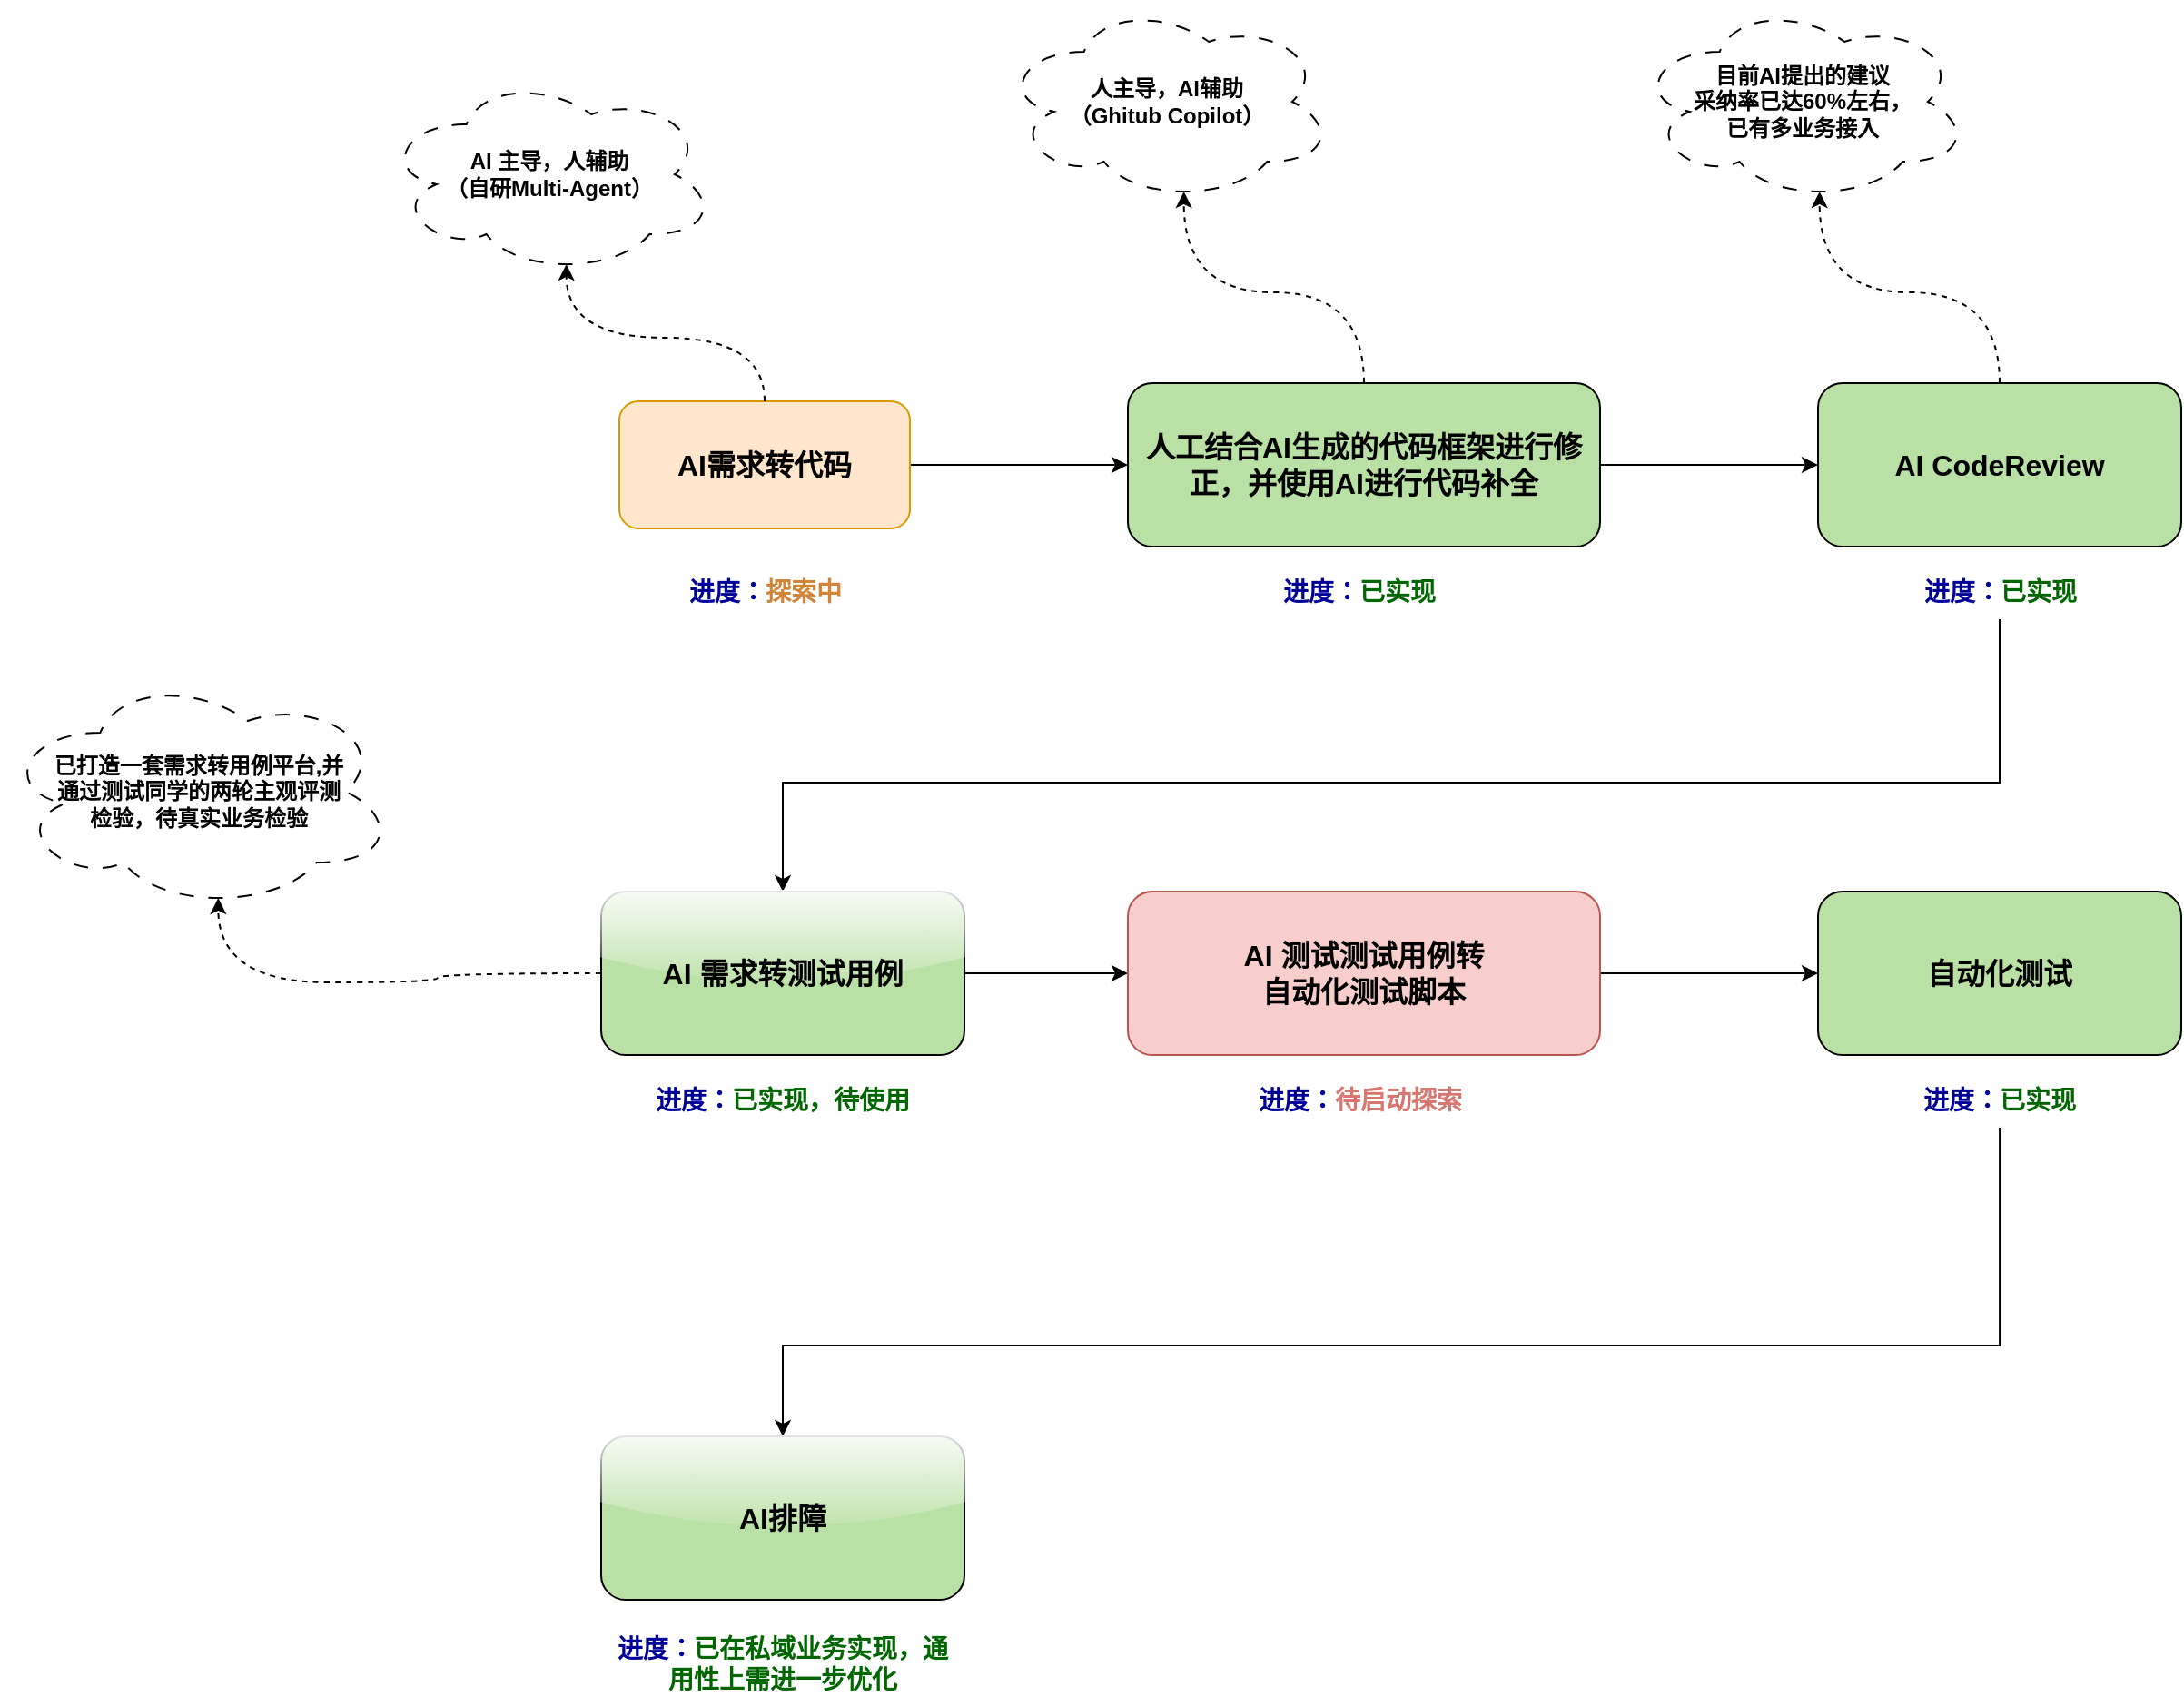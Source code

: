 <mxfile version="24.8.6">
  <diagram name="第 1 页" id="r8n0otCuOx0sQn8kWmIR">
    <mxGraphModel dx="2069" dy="785" grid="1" gridSize="10" guides="1" tooltips="1" connect="1" arrows="1" fold="1" page="1" pageScale="1" pageWidth="827" pageHeight="1169" math="0" shadow="0">
      <root>
        <mxCell id="0" />
        <mxCell id="1" parent="0" />
        <mxCell id="DQfAdSFWjcPZuRLwrpEE-6" style="edgeStyle=orthogonalEdgeStyle;rounded=0;orthogonalLoop=1;jettySize=auto;html=1;entryX=0;entryY=0.5;entryDx=0;entryDy=0;" edge="1" parent="1" source="DQfAdSFWjcPZuRLwrpEE-1" target="DQfAdSFWjcPZuRLwrpEE-5">
          <mxGeometry relative="1" as="geometry" />
        </mxCell>
        <mxCell id="DQfAdSFWjcPZuRLwrpEE-1" value="AI需求转代码" style="rounded=1;whiteSpace=wrap;html=1;fillColor=#ffe6cc;fontSize=16;fontStyle=1;strokeColor=#d79b00;" vertex="1" parent="1">
          <mxGeometry x="60" y="260" width="160" height="70" as="geometry" />
        </mxCell>
        <mxCell id="DQfAdSFWjcPZuRLwrpEE-3" value="&lt;b&gt;AI 主导，人辅助&lt;br&gt;（自研Multi-Agent）&lt;/b&gt;" style="ellipse;shape=cloud;whiteSpace=wrap;html=1;align=center;dashed=1;dashPattern=8 8;" vertex="1" parent="1">
          <mxGeometry x="-70" y="80" width="183.33" height="110" as="geometry" />
        </mxCell>
        <mxCell id="DQfAdSFWjcPZuRLwrpEE-4" style="edgeStyle=orthogonalEdgeStyle;rounded=0;orthogonalLoop=1;jettySize=auto;html=1;entryX=0.55;entryY=0.95;entryDx=0;entryDy=0;entryPerimeter=0;curved=1;dashed=1;" edge="1" parent="1" source="DQfAdSFWjcPZuRLwrpEE-1" target="DQfAdSFWjcPZuRLwrpEE-3">
          <mxGeometry relative="1" as="geometry" />
        </mxCell>
        <mxCell id="DQfAdSFWjcPZuRLwrpEE-13" style="edgeStyle=orthogonalEdgeStyle;rounded=0;orthogonalLoop=1;jettySize=auto;html=1;entryX=0;entryY=0.5;entryDx=0;entryDy=0;" edge="1" parent="1" source="DQfAdSFWjcPZuRLwrpEE-5" target="DQfAdSFWjcPZuRLwrpEE-11">
          <mxGeometry relative="1" as="geometry" />
        </mxCell>
        <mxCell id="DQfAdSFWjcPZuRLwrpEE-5" value="人工结合AI生成的代码框架进行修正，并使用AI进行代码补全" style="rounded=1;whiteSpace=wrap;html=1;fillColor=#B9E0A5;fontSize=16;fontStyle=1" vertex="1" parent="1">
          <mxGeometry x="340" y="250" width="260" height="90" as="geometry" />
        </mxCell>
        <mxCell id="DQfAdSFWjcPZuRLwrpEE-7" value="&lt;b&gt;人主导，AI辅助&lt;br&gt;（Ghitub Copilot）&lt;/b&gt;" style="ellipse;shape=cloud;whiteSpace=wrap;html=1;align=center;dashed=1;dashPattern=8 8;" vertex="1" parent="1">
          <mxGeometry x="270" y="40" width="183.33" height="110" as="geometry" />
        </mxCell>
        <mxCell id="DQfAdSFWjcPZuRLwrpEE-8" style="edgeStyle=orthogonalEdgeStyle;rounded=0;orthogonalLoop=1;jettySize=auto;html=1;entryX=0.55;entryY=0.95;entryDx=0;entryDy=0;entryPerimeter=0;curved=1;dashed=1;" edge="1" parent="1" source="DQfAdSFWjcPZuRLwrpEE-5" target="DQfAdSFWjcPZuRLwrpEE-7">
          <mxGeometry relative="1" as="geometry" />
        </mxCell>
        <mxCell id="DQfAdSFWjcPZuRLwrpEE-9" value="&lt;b style=&quot;font-size: 14px;&quot;&gt;&lt;font style=&quot;font-size: 14px;&quot; color=&quot;#000099&quot;&gt;进度：&lt;/font&gt;&lt;font color=&quot;#d08539&quot; style=&quot;font-size: 14px;&quot;&gt;探索中&lt;/font&gt;&lt;/b&gt;" style="text;html=1;align=center;verticalAlign=middle;whiteSpace=wrap;rounded=0;fontSize=14;" vertex="1" parent="1">
          <mxGeometry x="86.5" y="350" width="107" height="30" as="geometry" />
        </mxCell>
        <mxCell id="DQfAdSFWjcPZuRLwrpEE-10" value="&lt;span style=&quot;font-size: 14px;&quot;&gt;&lt;font style=&quot;font-size: 14px;&quot; color=&quot;#000099&quot;&gt;进度：&lt;/font&gt;&lt;font style=&quot;font-size: 14px;&quot; color=&quot;#006600&quot;&gt;已实现&lt;/font&gt;&lt;/span&gt;" style="text;html=1;align=center;verticalAlign=middle;whiteSpace=wrap;rounded=0;fontStyle=1;fontSize=14;" vertex="1" parent="1">
          <mxGeometry x="414" y="350" width="107" height="30" as="geometry" />
        </mxCell>
        <mxCell id="DQfAdSFWjcPZuRLwrpEE-11" value="AI CodeReview" style="rounded=1;whiteSpace=wrap;html=1;fillColor=#B9E0A5;fontSize=16;fontStyle=1" vertex="1" parent="1">
          <mxGeometry x="720" y="250" width="200" height="90" as="geometry" />
        </mxCell>
        <mxCell id="DQfAdSFWjcPZuRLwrpEE-25" style="edgeStyle=orthogonalEdgeStyle;rounded=0;orthogonalLoop=1;jettySize=auto;html=1;entryX=0.5;entryY=0;entryDx=0;entryDy=0;" edge="1" parent="1" source="DQfAdSFWjcPZuRLwrpEE-12" target="DQfAdSFWjcPZuRLwrpEE-14">
          <mxGeometry relative="1" as="geometry">
            <Array as="points">
              <mxPoint x="820" y="470" />
              <mxPoint x="150" y="470" />
            </Array>
          </mxGeometry>
        </mxCell>
        <mxCell id="DQfAdSFWjcPZuRLwrpEE-12" value="&lt;span style=&quot;font-size: 14px;&quot;&gt;&lt;font style=&quot;font-size: 14px;&quot; color=&quot;#000099&quot;&gt;进度：&lt;/font&gt;&lt;font style=&quot;font-size: 14px;&quot; color=&quot;#006600&quot;&gt;已实现&lt;/font&gt;&lt;/span&gt;" style="text;html=1;align=center;verticalAlign=middle;whiteSpace=wrap;rounded=0;fontStyle=1;fontSize=14;" vertex="1" parent="1">
          <mxGeometry x="766.5" y="350" width="107" height="30" as="geometry" />
        </mxCell>
        <mxCell id="DQfAdSFWjcPZuRLwrpEE-18" value="" style="edgeStyle=orthogonalEdgeStyle;rounded=0;orthogonalLoop=1;jettySize=auto;html=1;" edge="1" parent="1" source="DQfAdSFWjcPZuRLwrpEE-14" target="DQfAdSFWjcPZuRLwrpEE-16">
          <mxGeometry relative="1" as="geometry" />
        </mxCell>
        <mxCell id="DQfAdSFWjcPZuRLwrpEE-14" value="AI 需求转测试用例" style="rounded=1;whiteSpace=wrap;html=1;fillColor=#B9E0A5;fontSize=16;fontStyle=1;shadow=0;glass=1;" vertex="1" parent="1">
          <mxGeometry x="50" y="530" width="200" height="90" as="geometry" />
        </mxCell>
        <mxCell id="DQfAdSFWjcPZuRLwrpEE-15" value="&lt;span style=&quot;font-size: 14px;&quot;&gt;&lt;font style=&quot;font-size: 14px;&quot; color=&quot;#000099&quot;&gt;进度：&lt;/font&gt;&lt;font style=&quot;font-size: 14px;&quot; color=&quot;#006600&quot;&gt;已实现，待使用&lt;/font&gt;&lt;/span&gt;" style="text;html=1;align=center;verticalAlign=middle;whiteSpace=wrap;rounded=0;fontStyle=1;fontSize=14;" vertex="1" parent="1">
          <mxGeometry x="78.25" y="630" width="143.5" height="30" as="geometry" />
        </mxCell>
        <mxCell id="DQfAdSFWjcPZuRLwrpEE-20" style="edgeStyle=orthogonalEdgeStyle;rounded=0;orthogonalLoop=1;jettySize=auto;html=1;entryX=0;entryY=0.5;entryDx=0;entryDy=0;" edge="1" parent="1" source="DQfAdSFWjcPZuRLwrpEE-16" target="DQfAdSFWjcPZuRLwrpEE-21">
          <mxGeometry relative="1" as="geometry">
            <mxPoint x="670" y="575" as="targetPoint" />
          </mxGeometry>
        </mxCell>
        <mxCell id="DQfAdSFWjcPZuRLwrpEE-16" value="AI 测试测试用例转&lt;br&gt;自动化测试脚本" style="rounded=1;whiteSpace=wrap;html=1;fillColor=#f8cecc;fontSize=16;fontStyle=1;strokeColor=#b85450;" vertex="1" parent="1">
          <mxGeometry x="340" y="530" width="260" height="90" as="geometry" />
        </mxCell>
        <mxCell id="DQfAdSFWjcPZuRLwrpEE-17" value="&lt;font style=&quot;font-size: 14px;&quot; color=&quot;#000099&quot;&gt;进度：&lt;/font&gt;&lt;font color=&quot;#d77770&quot; style=&quot;font-size: 14px;&quot;&gt;待启动探索&lt;/font&gt;" style="text;html=1;align=center;verticalAlign=middle;whiteSpace=wrap;rounded=0;fontStyle=1;fontSize=14;" vertex="1" parent="1">
          <mxGeometry x="405.75" y="630" width="123.5" height="30" as="geometry" />
        </mxCell>
        <mxCell id="DQfAdSFWjcPZuRLwrpEE-21" value="自动化测试" style="rounded=1;whiteSpace=wrap;html=1;fillColor=#B9E0A5;fontSize=16;fontStyle=1" vertex="1" parent="1">
          <mxGeometry x="720" y="530" width="200" height="90" as="geometry" />
        </mxCell>
        <mxCell id="DQfAdSFWjcPZuRLwrpEE-29" style="edgeStyle=orthogonalEdgeStyle;rounded=0;orthogonalLoop=1;jettySize=auto;html=1;entryX=0.5;entryY=0;entryDx=0;entryDy=0;" edge="1" parent="1" source="DQfAdSFWjcPZuRLwrpEE-22" target="DQfAdSFWjcPZuRLwrpEE-23">
          <mxGeometry relative="1" as="geometry">
            <Array as="points">
              <mxPoint x="820" y="780" />
              <mxPoint x="150" y="780" />
            </Array>
          </mxGeometry>
        </mxCell>
        <mxCell id="DQfAdSFWjcPZuRLwrpEE-22" value="&lt;span style=&quot;font-size: 14px;&quot;&gt;&lt;font style=&quot;font-size: 14px;&quot; color=&quot;#000099&quot;&gt;进度：&lt;/font&gt;&lt;font style=&quot;font-size: 14px;&quot; color=&quot;#006600&quot;&gt;已实现&lt;/font&gt;&lt;/span&gt;" style="text;html=1;align=center;verticalAlign=middle;whiteSpace=wrap;rounded=0;fontStyle=1;fontSize=14;" vertex="1" parent="1">
          <mxGeometry x="748.25" y="630" width="143.5" height="30" as="geometry" />
        </mxCell>
        <mxCell id="DQfAdSFWjcPZuRLwrpEE-23" value="AI排障" style="rounded=1;whiteSpace=wrap;html=1;fillColor=#B9E0A5;fontSize=16;fontStyle=1;glass=1;" vertex="1" parent="1">
          <mxGeometry x="50" y="830" width="200" height="90" as="geometry" />
        </mxCell>
        <mxCell id="DQfAdSFWjcPZuRLwrpEE-24" value="&lt;span style=&quot;font-size: 14px;&quot;&gt;&lt;font style=&quot;font-size: 14px;&quot; color=&quot;#000099&quot;&gt;进度：&lt;/font&gt;&lt;font style=&quot;font-size: 14px;&quot; color=&quot;#006600&quot;&gt;已在私域业务实现，通用性上需进一步优化&lt;/font&gt;&lt;/span&gt;" style="text;html=1;align=center;verticalAlign=middle;whiteSpace=wrap;rounded=0;fontStyle=1;fontSize=14;" vertex="1" parent="1">
          <mxGeometry x="53.25" y="940" width="193.5" height="30" as="geometry" />
        </mxCell>
        <mxCell id="DQfAdSFWjcPZuRLwrpEE-26" value="&lt;b&gt;目前AI提出的建议&lt;br&gt;采纳率已达60%左右，&lt;br&gt;已有多业务接入&lt;/b&gt;" style="ellipse;shape=cloud;whiteSpace=wrap;html=1;align=center;dashed=1;dashPattern=8 8;" vertex="1" parent="1">
          <mxGeometry x="620" y="40" width="183.33" height="110" as="geometry" />
        </mxCell>
        <mxCell id="DQfAdSFWjcPZuRLwrpEE-27" style="edgeStyle=orthogonalEdgeStyle;rounded=0;orthogonalLoop=1;jettySize=auto;html=1;entryX=0.55;entryY=0.95;entryDx=0;entryDy=0;entryPerimeter=0;curved=1;dashed=1;" edge="1" parent="1" source="DQfAdSFWjcPZuRLwrpEE-11" target="DQfAdSFWjcPZuRLwrpEE-26">
          <mxGeometry relative="1" as="geometry" />
        </mxCell>
        <mxCell id="DQfAdSFWjcPZuRLwrpEE-30" value="&lt;b&gt;已打造一套需求转用例平台,并&lt;br&gt;通过测试同学的两轮主观评测&lt;br&gt;检验，待真实业务检验&lt;br&gt;&lt;/b&gt;" style="ellipse;shape=cloud;whiteSpace=wrap;html=1;align=center;dashed=1;dashPattern=8 8;" vertex="1" parent="1">
          <mxGeometry x="-280" y="410" width="216.66" height="130" as="geometry" />
        </mxCell>
        <mxCell id="DQfAdSFWjcPZuRLwrpEE-31" style="edgeStyle=orthogonalEdgeStyle;rounded=0;orthogonalLoop=1;jettySize=auto;html=1;entryX=0.55;entryY=0.95;entryDx=0;entryDy=0;entryPerimeter=0;curved=1;dashed=1;" edge="1" parent="1" source="DQfAdSFWjcPZuRLwrpEE-14" target="DQfAdSFWjcPZuRLwrpEE-30">
          <mxGeometry relative="1" as="geometry">
            <Array as="points">
              <mxPoint x="-40" y="575" />
              <mxPoint x="-40" y="580" />
              <mxPoint x="-161" y="580" />
            </Array>
          </mxGeometry>
        </mxCell>
      </root>
    </mxGraphModel>
  </diagram>
</mxfile>

